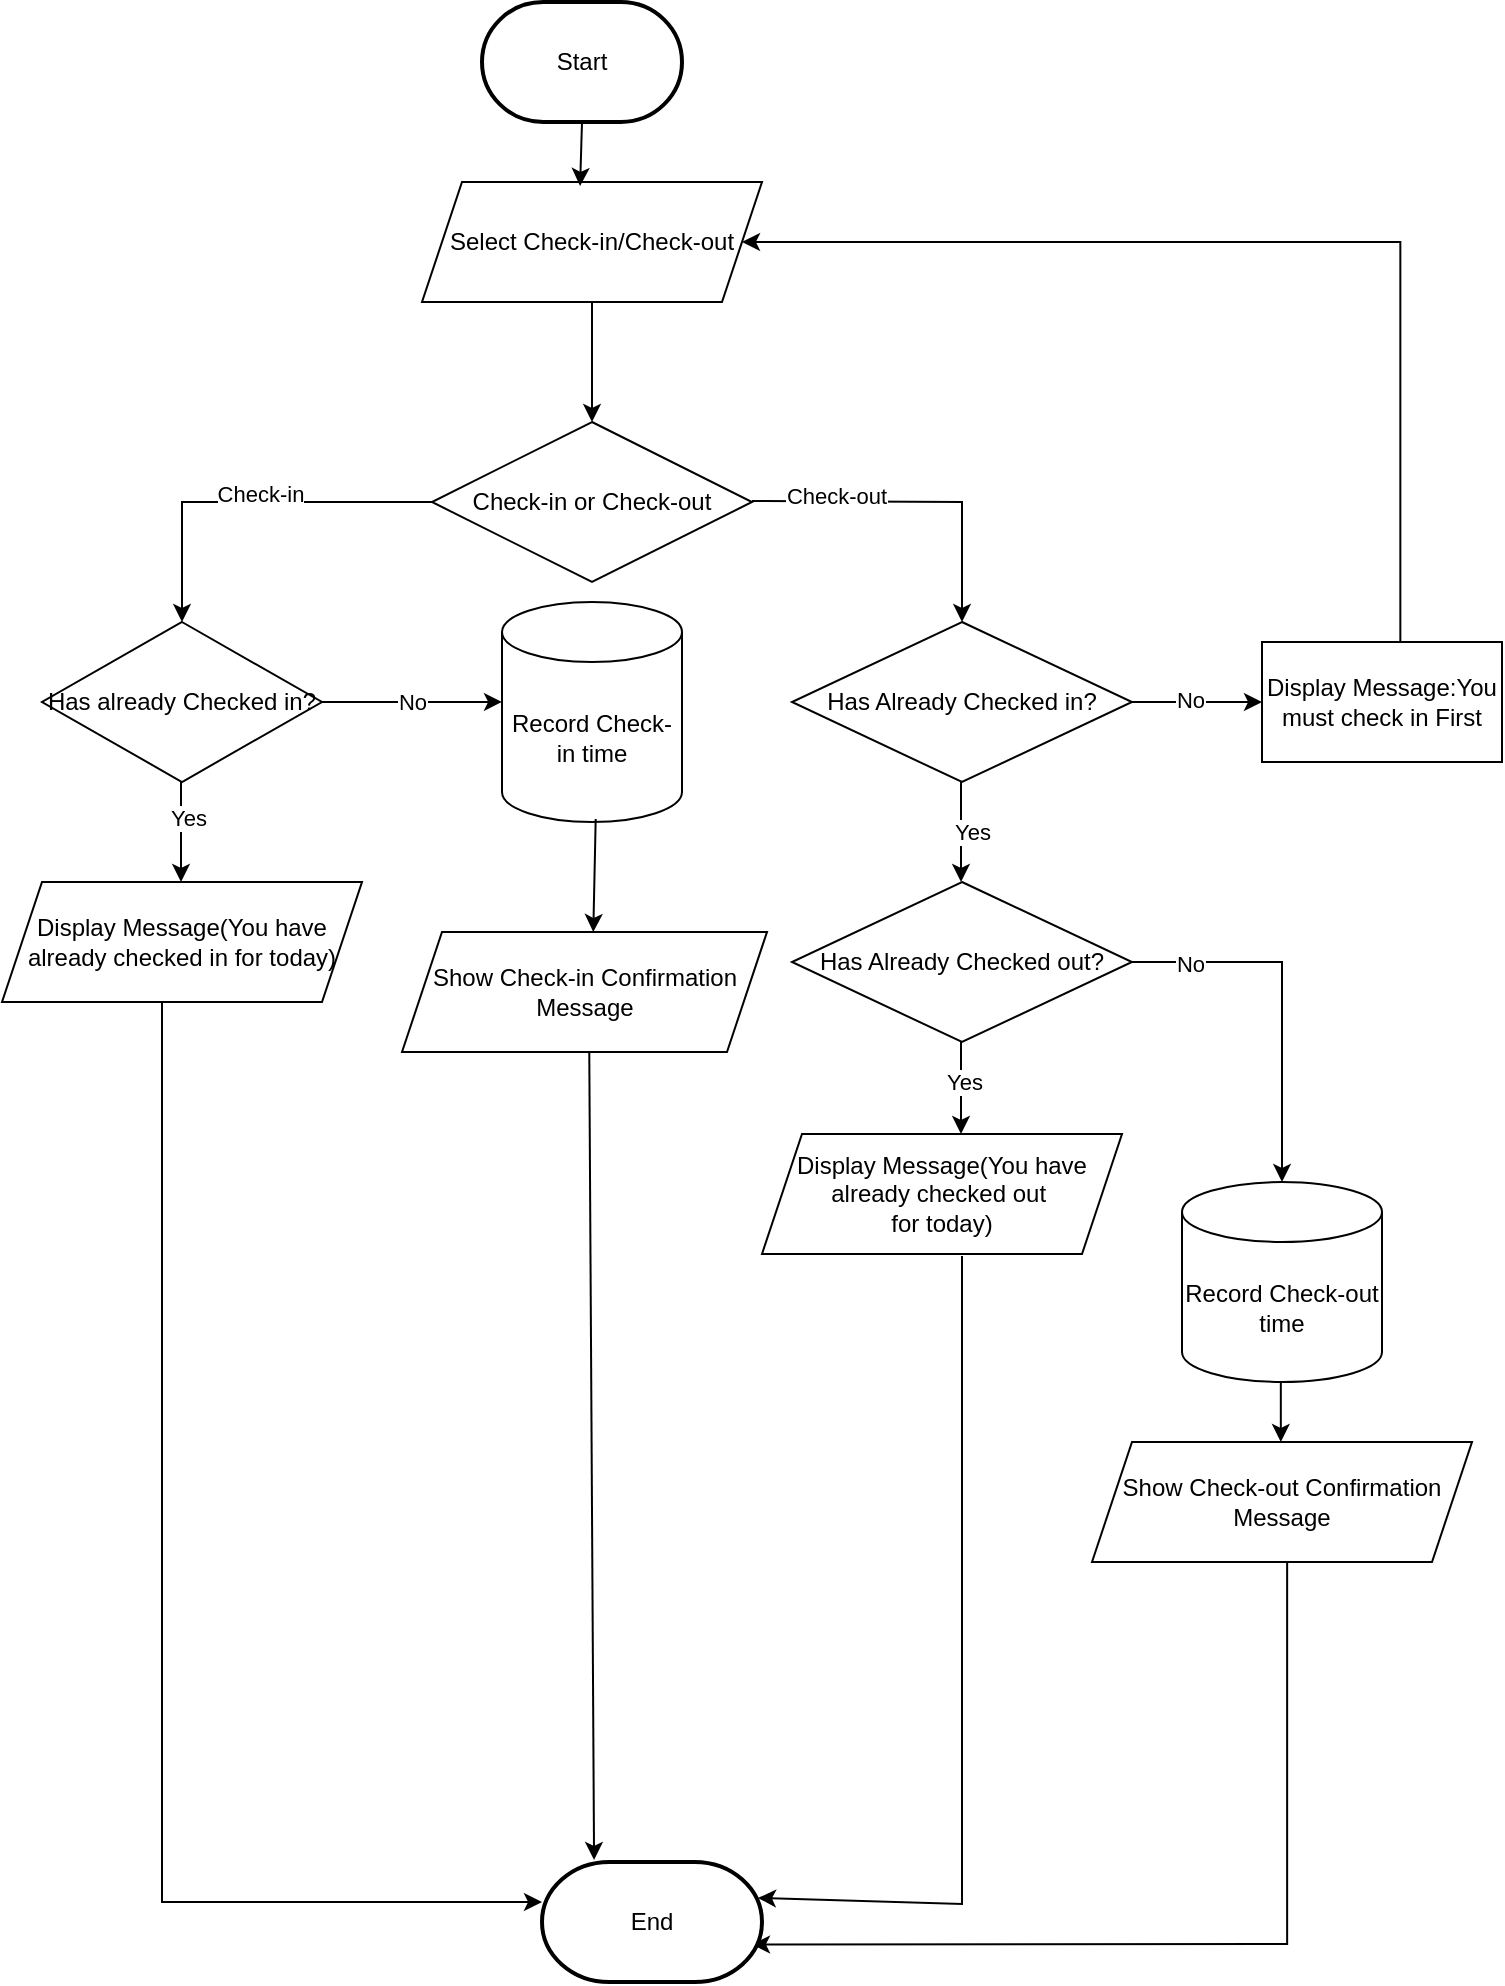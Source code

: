 <mxfile version="26.2.15">
  <diagram name="Page-1" id="FOqGxv8I0rSwtOOf1Y9s">
    <mxGraphModel dx="856" dy="521" grid="1" gridSize="10" guides="1" tooltips="1" connect="1" arrows="1" fold="1" page="1" pageScale="1" pageWidth="850" pageHeight="1100" math="0" shadow="0">
      <root>
        <mxCell id="0" />
        <mxCell id="1" parent="0" />
        <mxCell id="cO8v5fYEox1S5RVKrO2l-10" style="edgeStyle=orthogonalEdgeStyle;rounded=0;orthogonalLoop=1;jettySize=auto;html=1;entryX=0.5;entryY=0;entryDx=0;entryDy=0;" parent="1" source="cO8v5fYEox1S5RVKrO2l-2" target="cO8v5fYEox1S5RVKrO2l-5" edge="1">
          <mxGeometry relative="1" as="geometry" />
        </mxCell>
        <mxCell id="cO8v5fYEox1S5RVKrO2l-2" value="Select Check-in/Check-out" style="shape=parallelogram;perimeter=parallelogramPerimeter;whiteSpace=wrap;html=1;fixedSize=1;" parent="1" vertex="1">
          <mxGeometry x="290" y="100" width="170" height="60" as="geometry" />
        </mxCell>
        <mxCell id="cO8v5fYEox1S5RVKrO2l-4" style="edgeStyle=orthogonalEdgeStyle;rounded=0;orthogonalLoop=1;jettySize=auto;html=1;entryX=0.465;entryY=0.033;entryDx=0;entryDy=0;entryPerimeter=0;" parent="1" target="cO8v5fYEox1S5RVKrO2l-2" edge="1">
          <mxGeometry relative="1" as="geometry">
            <mxPoint x="370" y="70" as="sourcePoint" />
          </mxGeometry>
        </mxCell>
        <mxCell id="cO8v5fYEox1S5RVKrO2l-5" value="Check-in or Check-out" style="rhombus;whiteSpace=wrap;html=1;" parent="1" vertex="1">
          <mxGeometry x="295" y="220" width="160" height="80" as="geometry" />
        </mxCell>
        <mxCell id="cO8v5fYEox1S5RVKrO2l-11" value="" style="endArrow=classic;html=1;rounded=0;exitX=0;exitY=0.5;exitDx=0;exitDy=0;" parent="1" source="cO8v5fYEox1S5RVKrO2l-5" edge="1">
          <mxGeometry width="50" height="50" relative="1" as="geometry">
            <mxPoint x="188" y="280" as="sourcePoint" />
            <mxPoint x="170" y="320" as="targetPoint" />
            <Array as="points">
              <mxPoint x="170" y="260" />
            </Array>
          </mxGeometry>
        </mxCell>
        <mxCell id="cO8v5fYEox1S5RVKrO2l-12" value="Check-in" style="edgeLabel;html=1;align=center;verticalAlign=middle;resizable=0;points=[];" parent="cO8v5fYEox1S5RVKrO2l-11" vertex="1" connectable="0">
          <mxGeometry x="-0.07" y="-4" relative="1" as="geometry">
            <mxPoint as="offset" />
          </mxGeometry>
        </mxCell>
        <mxCell id="cO8v5fYEox1S5RVKrO2l-66" style="edgeStyle=orthogonalEdgeStyle;rounded=0;orthogonalLoop=1;jettySize=auto;html=1;exitX=1;exitY=0.5;exitDx=0;exitDy=0;" parent="1" source="cO8v5fYEox1S5RVKrO2l-13" edge="1">
          <mxGeometry relative="1" as="geometry">
            <mxPoint x="330" y="359.941" as="targetPoint" />
          </mxGeometry>
        </mxCell>
        <mxCell id="cO8v5fYEox1S5RVKrO2l-69" value="No" style="edgeLabel;html=1;align=center;verticalAlign=middle;resizable=0;points=[];" parent="cO8v5fYEox1S5RVKrO2l-66" vertex="1" connectable="0">
          <mxGeometry x="-0.009" relative="1" as="geometry">
            <mxPoint as="offset" />
          </mxGeometry>
        </mxCell>
        <mxCell id="cO8v5fYEox1S5RVKrO2l-13" value="Has already Checked in?" style="rhombus;whiteSpace=wrap;html=1;" parent="1" vertex="1">
          <mxGeometry x="100" y="320" width="140" height="80" as="geometry" />
        </mxCell>
        <mxCell id="cO8v5fYEox1S5RVKrO2l-20" value="Show Check-in Confirmation Message" style="shape=parallelogram;perimeter=parallelogramPerimeter;whiteSpace=wrap;html=1;fixedSize=1;" parent="1" vertex="1">
          <mxGeometry x="280" y="475" width="182.5" height="60" as="geometry" />
        </mxCell>
        <mxCell id="cO8v5fYEox1S5RVKrO2l-23" value="" style="endArrow=classic;html=1;rounded=0;" parent="1" edge="1">
          <mxGeometry width="50" height="50" relative="1" as="geometry">
            <mxPoint x="169.5" y="400" as="sourcePoint" />
            <mxPoint x="169.5" y="450" as="targetPoint" />
          </mxGeometry>
        </mxCell>
        <mxCell id="cO8v5fYEox1S5RVKrO2l-24" value="Yes" style="edgeLabel;html=1;align=center;verticalAlign=middle;resizable=0;points=[];" parent="cO8v5fYEox1S5RVKrO2l-23" vertex="1" connectable="0">
          <mxGeometry x="-0.28" y="3" relative="1" as="geometry">
            <mxPoint as="offset" />
          </mxGeometry>
        </mxCell>
        <mxCell id="cO8v5fYEox1S5RVKrO2l-25" value="Display&amp;nbsp;&lt;span style=&quot;color: light-dark(rgb(0, 0, 0), rgb(255, 255, 255)); background-color: transparent;&quot;&gt;Message(You have already checked in for today)&lt;/span&gt;" style="shape=parallelogram;perimeter=parallelogramPerimeter;whiteSpace=wrap;html=1;fixedSize=1;" parent="1" vertex="1">
          <mxGeometry x="80" y="450" width="180" height="60" as="geometry" />
        </mxCell>
        <mxCell id="cO8v5fYEox1S5RVKrO2l-26" value="" style="endArrow=classic;html=1;rounded=0;" parent="1" edge="1">
          <mxGeometry width="50" height="50" relative="1" as="geometry">
            <mxPoint x="455" y="259.5" as="sourcePoint" />
            <mxPoint x="560" y="320" as="targetPoint" />
            <Array as="points">
              <mxPoint x="560" y="260" />
            </Array>
          </mxGeometry>
        </mxCell>
        <mxCell id="cO8v5fYEox1S5RVKrO2l-27" value="Check-out" style="edgeLabel;html=1;align=center;verticalAlign=middle;resizable=0;points=[];" parent="cO8v5fYEox1S5RVKrO2l-26" vertex="1" connectable="0">
          <mxGeometry x="-0.491" y="3" relative="1" as="geometry">
            <mxPoint as="offset" />
          </mxGeometry>
        </mxCell>
        <mxCell id="7OIiL7Wy0ZI1gI_i70FS-1" style="edgeStyle=orthogonalEdgeStyle;rounded=0;orthogonalLoop=1;jettySize=auto;html=1;" edge="1" parent="1" source="cO8v5fYEox1S5RVKrO2l-28">
          <mxGeometry relative="1" as="geometry">
            <mxPoint x="710" y="360" as="targetPoint" />
          </mxGeometry>
        </mxCell>
        <mxCell id="7OIiL7Wy0ZI1gI_i70FS-2" value="No" style="edgeLabel;html=1;align=center;verticalAlign=middle;resizable=0;points=[];" vertex="1" connectable="0" parent="7OIiL7Wy0ZI1gI_i70FS-1">
          <mxGeometry x="-0.115" y="1" relative="1" as="geometry">
            <mxPoint as="offset" />
          </mxGeometry>
        </mxCell>
        <mxCell id="cO8v5fYEox1S5RVKrO2l-28" value="Has Already Checked in?" style="rhombus;whiteSpace=wrap;html=1;" parent="1" vertex="1">
          <mxGeometry x="475" y="320" width="170" height="80" as="geometry" />
        </mxCell>
        <mxCell id="cO8v5fYEox1S5RVKrO2l-36" value="" style="endArrow=classic;html=1;rounded=0;" parent="1" edge="1">
          <mxGeometry width="50" height="50" relative="1" as="geometry">
            <mxPoint x="559.5" y="400" as="sourcePoint" />
            <mxPoint x="559.5" y="450" as="targetPoint" />
          </mxGeometry>
        </mxCell>
        <mxCell id="cO8v5fYEox1S5RVKrO2l-37" value="Yes" style="edgeLabel;html=1;align=center;verticalAlign=middle;resizable=0;points=[];" parent="cO8v5fYEox1S5RVKrO2l-36" vertex="1" connectable="0">
          <mxGeometry y="5" relative="1" as="geometry">
            <mxPoint as="offset" />
          </mxGeometry>
        </mxCell>
        <mxCell id="cO8v5fYEox1S5RVKrO2l-48" value="Has Already Checked out?" style="rhombus;whiteSpace=wrap;html=1;" parent="1" vertex="1">
          <mxGeometry x="475" y="450" width="170" height="80" as="geometry" />
        </mxCell>
        <mxCell id="cO8v5fYEox1S5RVKrO2l-49" value="" style="endArrow=classic;html=1;rounded=0;" parent="1" edge="1">
          <mxGeometry width="50" height="50" relative="1" as="geometry">
            <mxPoint x="559.5" y="530" as="sourcePoint" />
            <mxPoint x="559.5" y="576" as="targetPoint" />
          </mxGeometry>
        </mxCell>
        <mxCell id="cO8v5fYEox1S5RVKrO2l-50" value="Yes" style="edgeLabel;html=1;align=center;verticalAlign=middle;resizable=0;points=[];" parent="cO8v5fYEox1S5RVKrO2l-49" vertex="1" connectable="0">
          <mxGeometry x="-0.478" y="-2" relative="1" as="geometry">
            <mxPoint x="3" y="8" as="offset" />
          </mxGeometry>
        </mxCell>
        <mxCell id="cO8v5fYEox1S5RVKrO2l-51" value="Display Message(You have already checked out&amp;nbsp;&lt;div&gt;for today)&lt;/div&gt;" style="shape=parallelogram;perimeter=parallelogramPerimeter;whiteSpace=wrap;html=1;fixedSize=1;" parent="1" vertex="1">
          <mxGeometry x="460" y="576" width="180" height="60" as="geometry" />
        </mxCell>
        <mxCell id="cO8v5fYEox1S5RVKrO2l-52" value="" style="endArrow=classic;html=1;rounded=0;" parent="1" edge="1">
          <mxGeometry width="50" height="50" relative="1" as="geometry">
            <mxPoint x="645" y="490" as="sourcePoint" />
            <mxPoint x="720" y="600" as="targetPoint" />
            <Array as="points">
              <mxPoint x="720" y="490" />
            </Array>
          </mxGeometry>
        </mxCell>
        <mxCell id="cO8v5fYEox1S5RVKrO2l-53" value="No" style="edgeLabel;html=1;align=center;verticalAlign=middle;resizable=0;points=[];" parent="cO8v5fYEox1S5RVKrO2l-52" vertex="1" connectable="0">
          <mxGeometry x="-0.686" y="-1" relative="1" as="geometry">
            <mxPoint as="offset" />
          </mxGeometry>
        </mxCell>
        <mxCell id="cO8v5fYEox1S5RVKrO2l-57" value="" style="endArrow=classic;html=1;rounded=0;" parent="1" edge="1">
          <mxGeometry width="50" height="50" relative="1" as="geometry">
            <mxPoint x="719.41" y="700" as="sourcePoint" />
            <mxPoint x="719.41" y="730" as="targetPoint" />
          </mxGeometry>
        </mxCell>
        <mxCell id="cO8v5fYEox1S5RVKrO2l-58" value="Show Check-out Confirmation Message" style="shape=parallelogram;perimeter=parallelogramPerimeter;whiteSpace=wrap;html=1;fixedSize=1;" parent="1" vertex="1">
          <mxGeometry x="625" y="730" width="190" height="60" as="geometry" />
        </mxCell>
        <mxCell id="cO8v5fYEox1S5RVKrO2l-65" value="Record Check-in time" style="shape=cylinder3;whiteSpace=wrap;html=1;boundedLbl=1;backgroundOutline=1;size=15;" parent="1" vertex="1">
          <mxGeometry x="330" y="310" width="90" height="110" as="geometry" />
        </mxCell>
        <mxCell id="cO8v5fYEox1S5RVKrO2l-70" value="" style="endArrow=classic;html=1;rounded=0;exitX=0.648;exitY=0.999;exitDx=0;exitDy=0;exitPerimeter=0;entryX=0.563;entryY=0.024;entryDx=0;entryDy=0;entryPerimeter=0;" parent="1" edge="1">
          <mxGeometry width="50" height="50" relative="1" as="geometry">
            <mxPoint x="376.85" y="418.45" as="sourcePoint" />
            <mxPoint x="375.648" y="475.0" as="targetPoint" />
          </mxGeometry>
        </mxCell>
        <mxCell id="cO8v5fYEox1S5RVKrO2l-71" value="Record Check-out time" style="shape=cylinder3;whiteSpace=wrap;html=1;boundedLbl=1;backgroundOutline=1;size=15;" parent="1" vertex="1">
          <mxGeometry x="670" y="600" width="100" height="100" as="geometry" />
        </mxCell>
        <mxCell id="cO8v5fYEox1S5RVKrO2l-73" value="" style="endArrow=classic;html=1;rounded=0;" parent="1" edge="1">
          <mxGeometry width="50" height="50" relative="1" as="geometry">
            <mxPoint x="160" y="510" as="sourcePoint" />
            <mxPoint x="350" y="960" as="targetPoint" />
            <Array as="points">
              <mxPoint x="160" y="960" />
            </Array>
          </mxGeometry>
        </mxCell>
        <mxCell id="cO8v5fYEox1S5RVKrO2l-74" value="" style="endArrow=classic;html=1;rounded=0;exitX=0.624;exitY=1.004;exitDx=0;exitDy=0;entryX=0.217;entryY=0.15;entryDx=0;entryDy=0;entryPerimeter=0;exitPerimeter=0;" parent="1" edge="1">
          <mxGeometry width="50" height="50" relative="1" as="geometry">
            <mxPoint x="373.64" y="535.24" as="sourcePoint" />
            <mxPoint x="376.04" y="939" as="targetPoint" />
          </mxGeometry>
        </mxCell>
        <mxCell id="cO8v5fYEox1S5RVKrO2l-76" value="" style="endArrow=classic;html=1;rounded=0;entryX=1;entryY=1;entryDx=0;entryDy=0;exitX=0.5;exitY=1;exitDx=0;exitDy=0;" parent="1" edge="1">
          <mxGeometry width="50" height="50" relative="1" as="geometry">
            <mxPoint x="722.57" y="790" as="sourcePoint" />
            <mxPoint x="454.996" y="981.213" as="targetPoint" />
            <Array as="points">
              <mxPoint x="722.57" y="981" />
            </Array>
          </mxGeometry>
        </mxCell>
        <mxCell id="7OIiL7Wy0ZI1gI_i70FS-3" value="Display Message:You must check in First" style="rounded=0;whiteSpace=wrap;html=1;" vertex="1" parent="1">
          <mxGeometry x="710" y="330" width="120" height="60" as="geometry" />
        </mxCell>
        <mxCell id="7OIiL7Wy0ZI1gI_i70FS-4" value="" style="endArrow=classic;html=1;rounded=0;entryX=1;entryY=0.5;entryDx=0;entryDy=0;" edge="1" parent="1" target="cO8v5fYEox1S5RVKrO2l-2">
          <mxGeometry width="50" height="50" relative="1" as="geometry">
            <mxPoint x="779.17" y="330" as="sourcePoint" />
            <mxPoint x="455.003" y="142.5" as="targetPoint" />
            <Array as="points">
              <mxPoint x="779.17" y="210" />
              <mxPoint x="779.17" y="130" />
              <mxPoint x="619.17" y="130" />
              <mxPoint x="539.17" y="130" />
            </Array>
          </mxGeometry>
        </mxCell>
        <mxCell id="7OIiL7Wy0ZI1gI_i70FS-7" value="" style="endArrow=classic;html=1;rounded=0;exitX=0.5;exitY=1;exitDx=0;exitDy=0;entryX=0.982;entryY=0.283;entryDx=0;entryDy=0;entryPerimeter=0;" edge="1" parent="1">
          <mxGeometry width="50" height="50" relative="1" as="geometry">
            <mxPoint x="560" y="637" as="sourcePoint" />
            <mxPoint x="458.02" y="957.98" as="targetPoint" />
            <Array as="points">
              <mxPoint x="560" y="961" />
            </Array>
          </mxGeometry>
        </mxCell>
        <mxCell id="7OIiL7Wy0ZI1gI_i70FS-9" value="Start" style="strokeWidth=2;html=1;shape=mxgraph.flowchart.terminator;whiteSpace=wrap;" vertex="1" parent="1">
          <mxGeometry x="320" y="10" width="100" height="60" as="geometry" />
        </mxCell>
        <mxCell id="7OIiL7Wy0ZI1gI_i70FS-10" value="End" style="strokeWidth=2;html=1;shape=mxgraph.flowchart.terminator;whiteSpace=wrap;" vertex="1" parent="1">
          <mxGeometry x="350" y="940" width="110" height="60" as="geometry" />
        </mxCell>
      </root>
    </mxGraphModel>
  </diagram>
</mxfile>
